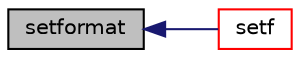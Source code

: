 digraph "setformat"
{
  bgcolor="transparent";
  edge [fontname="Helvetica",fontsize="10",labelfontname="Helvetica",labelfontsize="10"];
  node [fontname="Helvetica",fontsize="10",shape=record];
  rankdir="LR";
  Node24921 [label="setformat",height=0.2,width=0.4,color="black", fillcolor="grey75", style="filled", fontcolor="black"];
  Node24921 -> Node24922 [dir="back",color="midnightblue",fontsize="10",style="solid",fontname="Helvetica"];
  Node24922 [label="setf",height=0.2,width=0.4,color="red",URL="$a21851.html#a11ab31005f651958c35d64c8df183e8c"];
}
